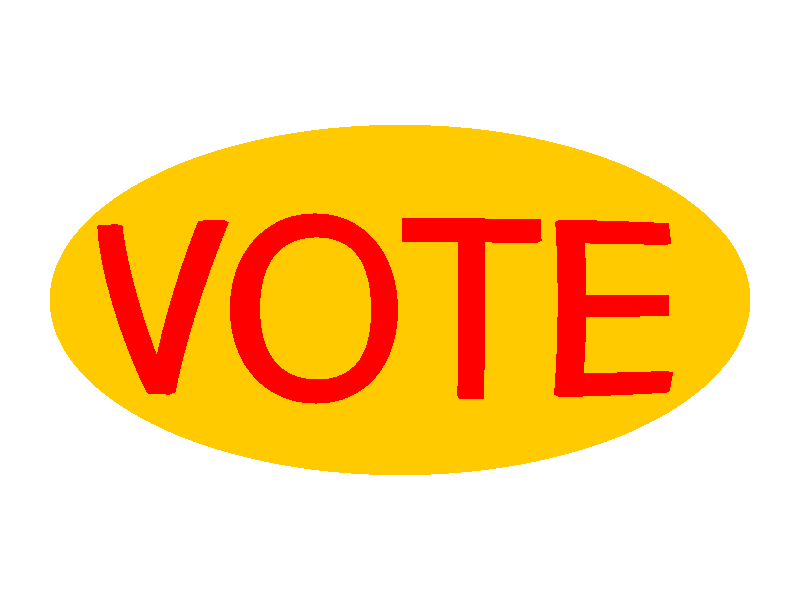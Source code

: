 #
include "colors.inc"#
include "textures.inc"#
include "glass.inc"#
include "metals.inc"#
include "golds.inc"#
include "stones.inc"#
include "woods.inc"#
include "shapes.inc"#
include "shapes2.inc"#
include "functions.inc"#
include "math.inc"#
include "transforms.inc"

// Basic Scene Setup
background {
	rgb < 0.999997, 1.000000, 1.000000 >
}

camera {
	perspective
	location < 0.0, 0, -2.5 >
		right x * 1
	up y * 3 / 4
	angle 60
	look_at < 0.0, 0.0, 0 >
}

light_source { < -50, 100, -100 >
		color White
}

// Union of button + text for rotating
union {
	
	// Button shape
	sphere { < 0, 0, 0 > , 0.5
		texture {
			pigment {
				color rgb < 1, 0.6, 0 >
			}
			finish {
				specular 0 reflection 0.02 phong 1 phong_size 100
			}
		} // end of texture

		scale < 2.5, 1.25, 0.75 >
		rotate < 0, 0, 0 >
		translate < 0, 0, 0 >
	} // end of sphere -----------------------------------

	// Intersection of two text elements + larger button for curved text
	intersection {
		
		// Union of both sides of text
		union {
			text {
				ttf "cyrvetic.ttf", "VOTE", 0.9, 0 // thickness, offset
				texture {
					pigment {
						color rgb < 1, 0, 0 >
					}
					finish {
						specular 0 reflection 0.025
					}
				} // end of texture
				
				scale < 1, 1, 1 > * 0.75
				translate < -1.0, -0.3, -0.54 >
			} // end of text object ---------------------------------------------

			text {
				ttf "cyrvetic.ttf", "NOW", 0.9, 0 // thickness, offset
				texture {
					pigment {
						color rgb < 1, 0, 0 >
					}
					finish {
						specular 0 reflection 0.025
					}
				} // end of texture
				
				rotate < 0, 180, 180 >
				scale < 1, 1, 1 > * 0.75
				translate < -0.825, 0.3, 0.54 >
			} // end of text object ---------------------------------------------
		}

		sphere { < 0, 0, 0 > , 0.5
			texture {
				pigment {
					color rgb < 1, 0, 0 >
				}
				finish {
					specular 0.1 reflection 0.025
				}
			} // end of texture

			scale < 2.76, 1.5, 1 > * 0.9
			rotate < 0, 0, 0 >
			translate < 0, 0, 0 >
		} // end of sphere -----------------------------------
		
	} // end curved text button intersection
	
	rotate < 360 * (clock + 0.00), 0, 0 >
} // end all shapes union